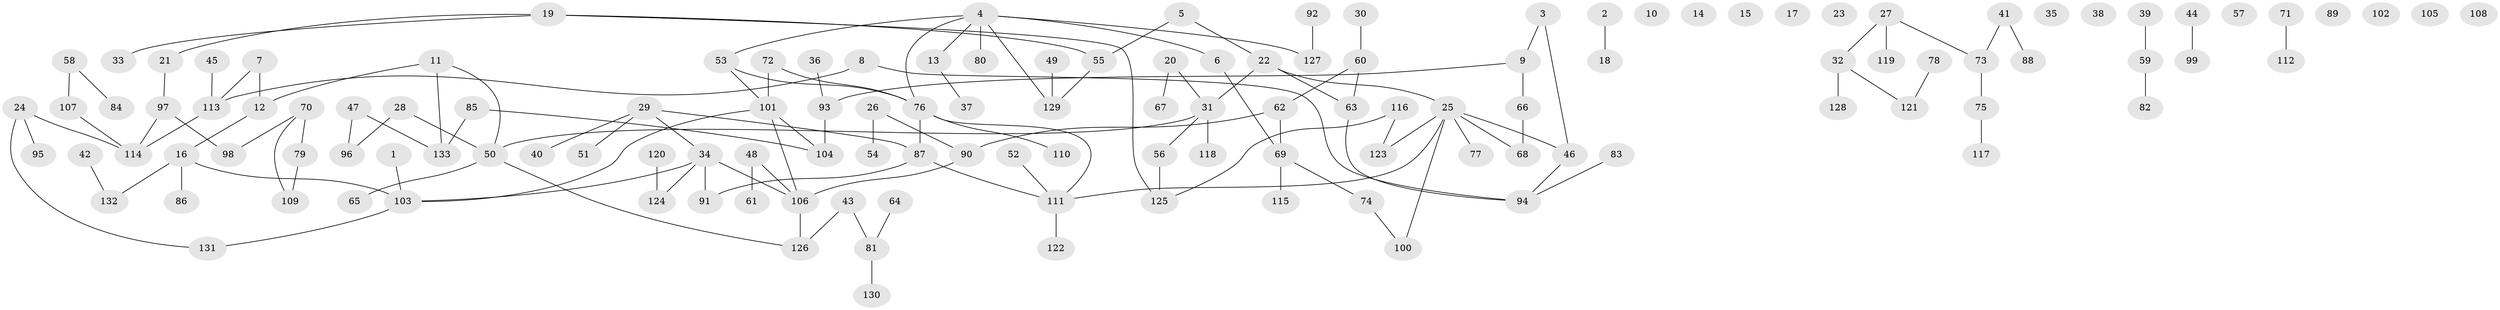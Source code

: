 // Generated by graph-tools (version 1.1) at 2025/49/03/09/25 03:49:05]
// undirected, 133 vertices, 138 edges
graph export_dot {
graph [start="1"]
  node [color=gray90,style=filled];
  1;
  2;
  3;
  4;
  5;
  6;
  7;
  8;
  9;
  10;
  11;
  12;
  13;
  14;
  15;
  16;
  17;
  18;
  19;
  20;
  21;
  22;
  23;
  24;
  25;
  26;
  27;
  28;
  29;
  30;
  31;
  32;
  33;
  34;
  35;
  36;
  37;
  38;
  39;
  40;
  41;
  42;
  43;
  44;
  45;
  46;
  47;
  48;
  49;
  50;
  51;
  52;
  53;
  54;
  55;
  56;
  57;
  58;
  59;
  60;
  61;
  62;
  63;
  64;
  65;
  66;
  67;
  68;
  69;
  70;
  71;
  72;
  73;
  74;
  75;
  76;
  77;
  78;
  79;
  80;
  81;
  82;
  83;
  84;
  85;
  86;
  87;
  88;
  89;
  90;
  91;
  92;
  93;
  94;
  95;
  96;
  97;
  98;
  99;
  100;
  101;
  102;
  103;
  104;
  105;
  106;
  107;
  108;
  109;
  110;
  111;
  112;
  113;
  114;
  115;
  116;
  117;
  118;
  119;
  120;
  121;
  122;
  123;
  124;
  125;
  126;
  127;
  128;
  129;
  130;
  131;
  132;
  133;
  1 -- 103;
  2 -- 18;
  3 -- 9;
  3 -- 46;
  4 -- 6;
  4 -- 13;
  4 -- 53;
  4 -- 76;
  4 -- 80;
  4 -- 127;
  4 -- 129;
  5 -- 22;
  5 -- 55;
  6 -- 69;
  7 -- 12;
  7 -- 113;
  8 -- 94;
  8 -- 113;
  9 -- 66;
  9 -- 93;
  11 -- 12;
  11 -- 50;
  11 -- 133;
  12 -- 16;
  13 -- 37;
  16 -- 86;
  16 -- 103;
  16 -- 132;
  19 -- 21;
  19 -- 33;
  19 -- 55;
  19 -- 125;
  20 -- 31;
  20 -- 67;
  21 -- 97;
  22 -- 25;
  22 -- 31;
  22 -- 63;
  24 -- 95;
  24 -- 114;
  24 -- 131;
  25 -- 46;
  25 -- 68;
  25 -- 77;
  25 -- 100;
  25 -- 111;
  25 -- 123;
  26 -- 54;
  26 -- 90;
  27 -- 32;
  27 -- 73;
  27 -- 119;
  28 -- 50;
  28 -- 96;
  29 -- 34;
  29 -- 40;
  29 -- 51;
  29 -- 87;
  30 -- 60;
  31 -- 50;
  31 -- 56;
  31 -- 118;
  32 -- 121;
  32 -- 128;
  34 -- 91;
  34 -- 103;
  34 -- 106;
  34 -- 124;
  36 -- 93;
  39 -- 59;
  41 -- 73;
  41 -- 88;
  42 -- 132;
  43 -- 81;
  43 -- 126;
  44 -- 99;
  45 -- 113;
  46 -- 94;
  47 -- 96;
  47 -- 133;
  48 -- 61;
  48 -- 106;
  49 -- 129;
  50 -- 65;
  50 -- 126;
  52 -- 111;
  53 -- 76;
  53 -- 101;
  55 -- 129;
  56 -- 125;
  58 -- 84;
  58 -- 107;
  59 -- 82;
  60 -- 62;
  60 -- 63;
  62 -- 69;
  62 -- 90;
  63 -- 94;
  64 -- 81;
  66 -- 68;
  69 -- 74;
  69 -- 115;
  70 -- 79;
  70 -- 98;
  70 -- 109;
  71 -- 112;
  72 -- 76;
  72 -- 101;
  73 -- 75;
  74 -- 100;
  75 -- 117;
  76 -- 87;
  76 -- 110;
  76 -- 111;
  78 -- 121;
  79 -- 109;
  81 -- 130;
  83 -- 94;
  85 -- 104;
  85 -- 133;
  87 -- 91;
  87 -- 111;
  90 -- 106;
  92 -- 127;
  93 -- 104;
  97 -- 98;
  97 -- 114;
  101 -- 103;
  101 -- 104;
  101 -- 106;
  103 -- 131;
  106 -- 126;
  107 -- 114;
  111 -- 122;
  113 -- 114;
  116 -- 123;
  116 -- 125;
  120 -- 124;
}
